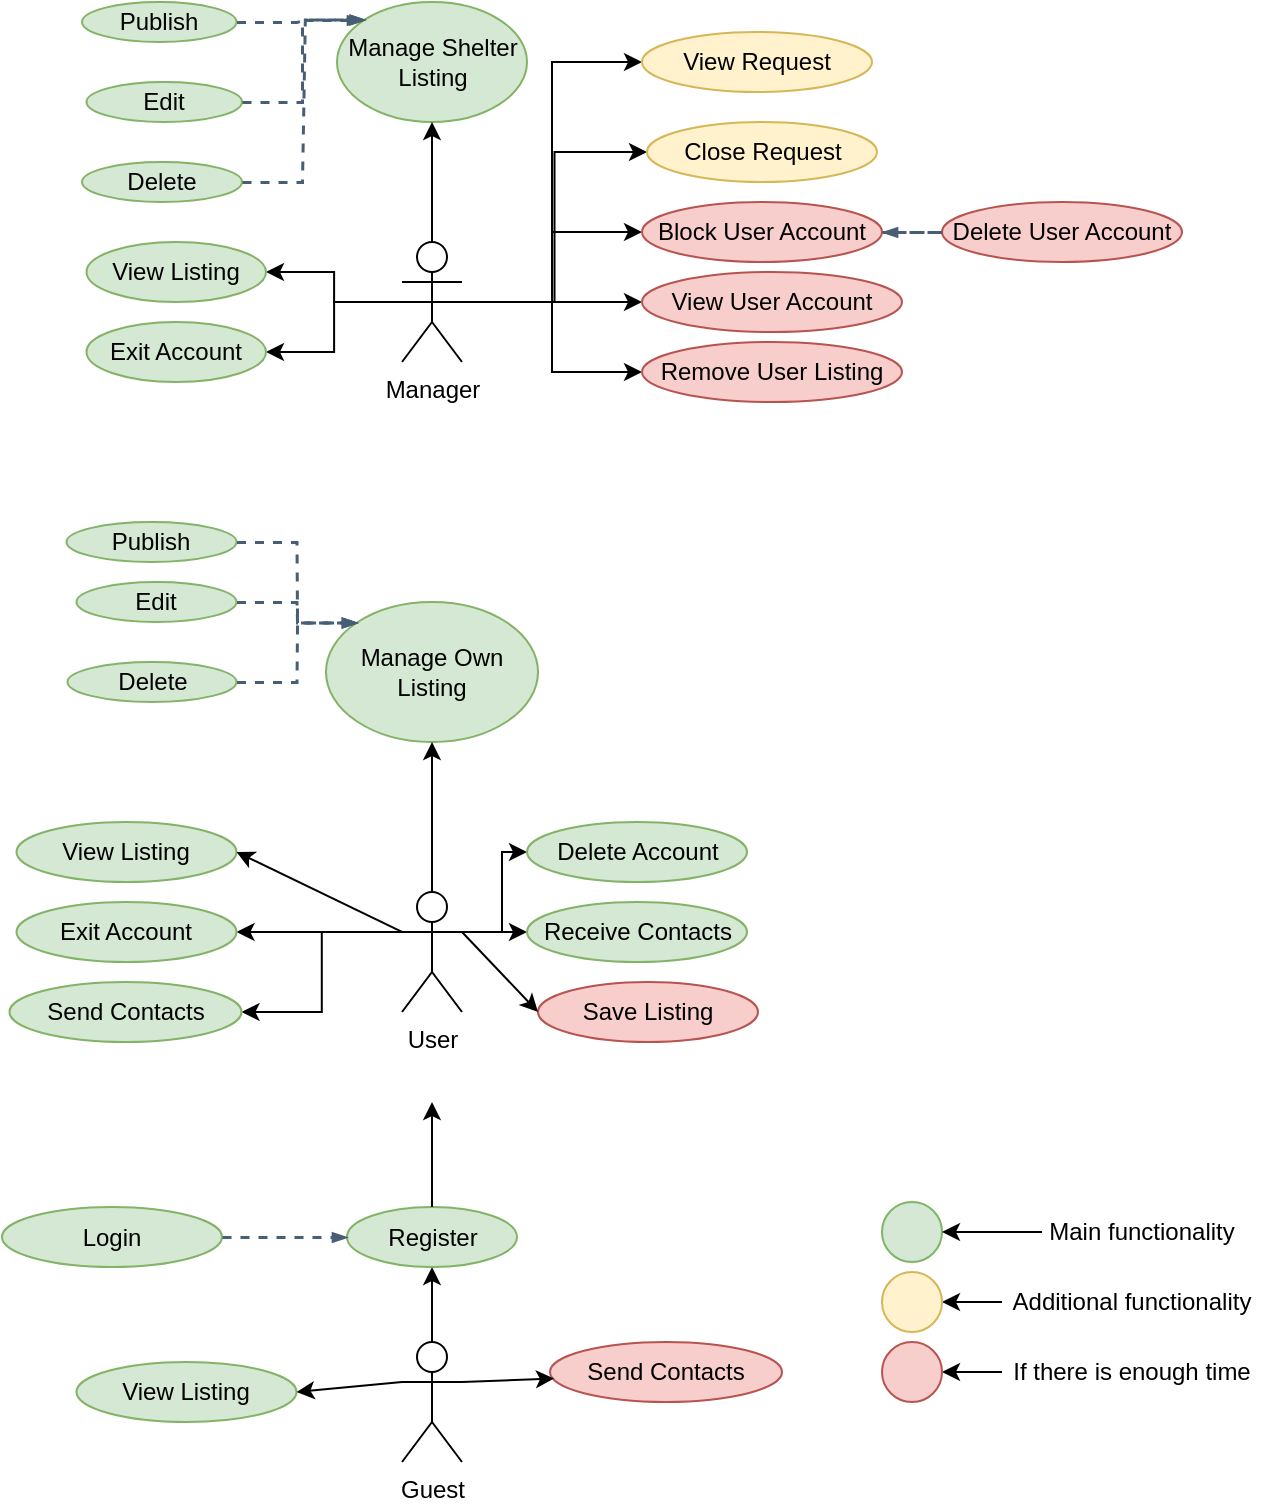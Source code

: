 <mxfile version="26.0.16">
  <diagram name="Сторінка-1" id="e0aHCHC7kIKrVcIkD5wt">
    <mxGraphModel dx="1877" dy="530" grid="1" gridSize="10" guides="1" tooltips="1" connect="1" arrows="1" fold="1" page="1" pageScale="1" pageWidth="827" pageHeight="1169" math="0" shadow="0">
      <root>
        <mxCell id="0" />
        <mxCell id="1" parent="0" />
        <mxCell id="J5GDnt6yjxGUtKddlbs5-5" value="Guest" style="shape=umlActor;verticalLabelPosition=bottom;verticalAlign=top;html=1;outlineConnect=0;" parent="1" vertex="1">
          <mxGeometry x="110" y="860" width="30" height="60" as="geometry" />
        </mxCell>
        <mxCell id="AFWIwDUNXXDoYLAIWD7Z-5" style="edgeStyle=orthogonalEdgeStyle;rounded=0;orthogonalLoop=1;jettySize=auto;html=1;entryX=0;entryY=0.5;entryDx=0;entryDy=0;exitX=0.5;exitY=0.5;exitDx=0;exitDy=0;exitPerimeter=0;" edge="1" parent="1" source="J5GDnt6yjxGUtKddlbs5-8" target="zwFJQ0Gg1JE_ODY-DxE--3">
          <mxGeometry relative="1" as="geometry">
            <mxPoint x="170" y="331" as="sourcePoint" />
          </mxGeometry>
        </mxCell>
        <mxCell id="AFWIwDUNXXDoYLAIWD7Z-6" style="edgeStyle=orthogonalEdgeStyle;rounded=0;orthogonalLoop=1;jettySize=auto;html=1;exitX=0.5;exitY=0.5;exitDx=0;exitDy=0;exitPerimeter=0;entryX=0;entryY=0.5;entryDx=0;entryDy=0;" edge="1" parent="1" source="J5GDnt6yjxGUtKddlbs5-8" target="J5GDnt6yjxGUtKddlbs5-60">
          <mxGeometry relative="1" as="geometry" />
        </mxCell>
        <mxCell id="AFWIwDUNXXDoYLAIWD7Z-7" style="edgeStyle=orthogonalEdgeStyle;rounded=0;orthogonalLoop=1;jettySize=auto;html=1;exitX=0.5;exitY=0.5;exitDx=0;exitDy=0;exitPerimeter=0;entryX=0;entryY=0.5;entryDx=0;entryDy=0;" edge="1" parent="1" source="J5GDnt6yjxGUtKddlbs5-8" target="J5GDnt6yjxGUtKddlbs5-21">
          <mxGeometry relative="1" as="geometry" />
        </mxCell>
        <mxCell id="AFWIwDUNXXDoYLAIWD7Z-8" style="edgeStyle=orthogonalEdgeStyle;rounded=0;orthogonalLoop=1;jettySize=auto;html=1;exitX=0.5;exitY=0.5;exitDx=0;exitDy=0;exitPerimeter=0;entryX=0;entryY=0.5;entryDx=0;entryDy=0;" edge="1" parent="1" source="J5GDnt6yjxGUtKddlbs5-8" target="J5GDnt6yjxGUtKddlbs5-20">
          <mxGeometry relative="1" as="geometry" />
        </mxCell>
        <mxCell id="AFWIwDUNXXDoYLAIWD7Z-9" style="edgeStyle=orthogonalEdgeStyle;rounded=0;orthogonalLoop=1;jettySize=auto;html=1;exitX=0.5;exitY=0.5;exitDx=0;exitDy=0;exitPerimeter=0;entryX=0;entryY=0.5;entryDx=0;entryDy=0;" edge="1" parent="1" source="J5GDnt6yjxGUtKddlbs5-8" target="8sI2hjCf3STtVb6qoaaf-5">
          <mxGeometry relative="1" as="geometry" />
        </mxCell>
        <mxCell id="AFWIwDUNXXDoYLAIWD7Z-10" style="edgeStyle=orthogonalEdgeStyle;rounded=0;orthogonalLoop=1;jettySize=auto;html=1;exitX=0.5;exitY=0.5;exitDx=0;exitDy=0;exitPerimeter=0;entryX=1;entryY=0.5;entryDx=0;entryDy=0;" edge="1" parent="1" source="J5GDnt6yjxGUtKddlbs5-8" target="AFWIwDUNXXDoYLAIWD7Z-1">
          <mxGeometry relative="1" as="geometry" />
        </mxCell>
        <mxCell id="AFWIwDUNXXDoYLAIWD7Z-11" style="edgeStyle=orthogonalEdgeStyle;rounded=0;orthogonalLoop=1;jettySize=auto;html=1;exitX=0.5;exitY=0.5;exitDx=0;exitDy=0;exitPerimeter=0;entryX=1;entryY=0.5;entryDx=0;entryDy=0;" edge="1" parent="1" source="J5GDnt6yjxGUtKddlbs5-8" target="J5GDnt6yjxGUtKddlbs5-66">
          <mxGeometry relative="1" as="geometry" />
        </mxCell>
        <mxCell id="J5GDnt6yjxGUtKddlbs5-8" value="Manager" style="shape=umlActor;verticalLabelPosition=bottom;verticalAlign=top;html=1;outlineConnect=0;" parent="1" vertex="1">
          <mxGeometry x="110" y="310" width="30" height="60" as="geometry" />
        </mxCell>
        <mxCell id="J5GDnt6yjxGUtKddlbs5-11" value="Send Contacts" style="ellipse;whiteSpace=wrap;html=1;fillColor=#f8cecc;strokeColor=#b85450;" parent="1" vertex="1">
          <mxGeometry x="184" y="860" width="116" height="30" as="geometry" />
        </mxCell>
        <mxCell id="J5GDnt6yjxGUtKddlbs5-14" value="View Listing" style="ellipse;whiteSpace=wrap;html=1;fillColor=#d5e8d4;strokeColor=#82b366;" parent="1" vertex="1">
          <mxGeometry x="-52.75" y="870" width="110" height="30" as="geometry" />
        </mxCell>
        <mxCell id="J5GDnt6yjxGUtKddlbs5-15" value="&lt;div&gt;Manage Own Listing&lt;/div&gt;" style="ellipse;whiteSpace=wrap;html=1;fillColor=#d5e8d4;strokeColor=#82b366;" parent="1" vertex="1">
          <mxGeometry x="72" y="490" width="106" height="70" as="geometry" />
        </mxCell>
        <mxCell id="J5GDnt6yjxGUtKddlbs5-16" value="&lt;p&gt;Save Listing&lt;/p&gt;" style="ellipse;whiteSpace=wrap;html=1;fillColor=#f8cecc;strokeColor=#b85450;" parent="1" vertex="1">
          <mxGeometry x="178" y="680" width="110" height="30" as="geometry" />
        </mxCell>
        <mxCell id="J5GDnt6yjxGUtKddlbs5-17" value="View Listing" style="ellipse;whiteSpace=wrap;html=1;fillColor=#d5e8d4;strokeColor=#82b366;" parent="1" vertex="1">
          <mxGeometry x="-82.75" y="600" width="110" height="30" as="geometry" />
        </mxCell>
        <mxCell id="J5GDnt6yjxGUtKddlbs5-20" value="Close Request" style="ellipse;whiteSpace=wrap;html=1;fillColor=#fff2cc;strokeColor=#d6b656;" parent="1" vertex="1">
          <mxGeometry x="232.5" y="250" width="115" height="30" as="geometry" />
        </mxCell>
        <mxCell id="J5GDnt6yjxGUtKddlbs5-21" value="Remove User Listing" style="ellipse;whiteSpace=wrap;html=1;fillColor=#f8cecc;strokeColor=#b85450;" parent="1" vertex="1">
          <mxGeometry x="230" y="360" width="130" height="30" as="geometry" />
        </mxCell>
        <mxCell id="J5GDnt6yjxGUtKddlbs5-38" value="" style="endArrow=classic;html=1;rounded=0;entryX=0.017;entryY=0.609;entryDx=0;entryDy=0;entryPerimeter=0;exitX=1;exitY=0.333;exitDx=0;exitDy=0;exitPerimeter=0;" parent="1" source="J5GDnt6yjxGUtKddlbs5-5" target="J5GDnt6yjxGUtKddlbs5-11" edge="1">
          <mxGeometry width="50" height="50" relative="1" as="geometry">
            <mxPoint x="160" y="680" as="sourcePoint" />
            <mxPoint x="320" y="630" as="targetPoint" />
          </mxGeometry>
        </mxCell>
        <mxCell id="J5GDnt6yjxGUtKddlbs5-39" value="" style="endArrow=classic;html=1;rounded=0;exitX=0;exitY=0.333;exitDx=0;exitDy=0;exitPerimeter=0;entryX=1;entryY=0.5;entryDx=0;entryDy=0;" parent="1" source="J5GDnt6yjxGUtKddlbs5-5" target="J5GDnt6yjxGUtKddlbs5-14" edge="1">
          <mxGeometry width="50" height="50" relative="1" as="geometry">
            <mxPoint x="150" y="690" as="sourcePoint" />
            <mxPoint x="90" y="880" as="targetPoint" />
          </mxGeometry>
        </mxCell>
        <mxCell id="J5GDnt6yjxGUtKddlbs5-40" value="" style="endArrow=classic;html=1;rounded=0;entryX=0.5;entryY=1;entryDx=0;entryDy=0;exitX=0.5;exitY=0;exitDx=0;exitDy=0;exitPerimeter=0;" parent="1" source="J5GDnt6yjxGUtKddlbs5-6" target="J5GDnt6yjxGUtKddlbs5-15" edge="1">
          <mxGeometry width="50" height="50" relative="1" as="geometry">
            <mxPoint x="160" y="450" as="sourcePoint" />
            <mxPoint x="260" y="330" as="targetPoint" />
          </mxGeometry>
        </mxCell>
        <mxCell id="J5GDnt6yjxGUtKddlbs5-41" value="" style="endArrow=classic;html=1;rounded=0;entryX=0;entryY=0.5;entryDx=0;entryDy=0;exitX=1;exitY=0.333;exitDx=0;exitDy=0;exitPerimeter=0;" parent="1" source="J5GDnt6yjxGUtKddlbs5-6" target="J5GDnt6yjxGUtKddlbs5-16" edge="1">
          <mxGeometry width="50" height="50" relative="1" as="geometry">
            <mxPoint x="320" y="630" as="sourcePoint" />
            <mxPoint x="260" y="430" as="targetPoint" />
          </mxGeometry>
        </mxCell>
        <mxCell id="J5GDnt6yjxGUtKddlbs5-42" value="" style="endArrow=classic;html=1;rounded=0;entryX=1;entryY=0.5;entryDx=0;entryDy=0;exitX=0;exitY=0.333;exitDx=0;exitDy=0;exitPerimeter=0;" parent="1" source="J5GDnt6yjxGUtKddlbs5-6" target="J5GDnt6yjxGUtKddlbs5-17" edge="1">
          <mxGeometry width="50" height="50" relative="1" as="geometry">
            <mxPoint x="160" y="440" as="sourcePoint" />
            <mxPoint x="200" y="340" as="targetPoint" />
          </mxGeometry>
        </mxCell>
        <mxCell id="J5GDnt6yjxGUtKddlbs5-49" value="" style="ellipse;whiteSpace=wrap;html=1;fillColor=#d5e8d4;strokeColor=#82b366;" parent="1" vertex="1">
          <mxGeometry x="350" y="790" width="30" height="30" as="geometry" />
        </mxCell>
        <mxCell id="kSonNq_8K3EYrYGjyd0F-4" style="edgeStyle=orthogonalEdgeStyle;rounded=0;orthogonalLoop=1;jettySize=auto;html=1;entryX=1;entryY=0.5;entryDx=0;entryDy=0;" parent="1" source="J5GDnt6yjxGUtKddlbs5-50" target="kSonNq_8K3EYrYGjyd0F-2" edge="1">
          <mxGeometry relative="1" as="geometry" />
        </mxCell>
        <mxCell id="J5GDnt6yjxGUtKddlbs5-50" value="&lt;p&gt;Additional functionality&lt;/p&gt;" style="text;html=1;align=center;verticalAlign=middle;whiteSpace=wrap;rounded=0;" parent="1" vertex="1">
          <mxGeometry x="410" y="825" width="130" height="30" as="geometry" />
        </mxCell>
        <mxCell id="kSonNq_8K3EYrYGjyd0F-5" style="edgeStyle=orthogonalEdgeStyle;rounded=0;orthogonalLoop=1;jettySize=auto;html=1;entryX=1;entryY=0.5;entryDx=0;entryDy=0;" parent="1" source="J5GDnt6yjxGUtKddlbs5-52" target="kSonNq_8K3EYrYGjyd0F-3" edge="1">
          <mxGeometry relative="1" as="geometry" />
        </mxCell>
        <mxCell id="J5GDnt6yjxGUtKddlbs5-52" value="&lt;p&gt;If there is enough time&lt;/p&gt;" style="text;html=1;align=center;verticalAlign=middle;whiteSpace=wrap;rounded=0;" parent="1" vertex="1">
          <mxGeometry x="410" y="860" width="130" height="30" as="geometry" />
        </mxCell>
        <mxCell id="J5GDnt6yjxGUtKddlbs5-60" value="Block User Account" style="ellipse;whiteSpace=wrap;html=1;fillColor=#f8cecc;strokeColor=#b85450;" parent="1" vertex="1">
          <mxGeometry x="230" y="290" width="120" height="30" as="geometry" />
        </mxCell>
        <mxCell id="J5GDnt6yjxGUtKddlbs5-65" value="Publish" style="ellipse;whiteSpace=wrap;html=1;fillColor=#d5e8d4;strokeColor=#82b366;" parent="1" vertex="1">
          <mxGeometry x="-50" y="190" width="77.25" height="20" as="geometry" />
        </mxCell>
        <mxCell id="J5GDnt6yjxGUtKddlbs5-66" value="View Listing" style="ellipse;whiteSpace=wrap;html=1;fillColor=#d5e8d4;strokeColor=#82b366;" parent="1" vertex="1">
          <mxGeometry x="-47.75" y="310" width="89.75" height="30" as="geometry" />
        </mxCell>
        <mxCell id="J5GDnt6yjxGUtKddlbs5-68" value="Edit" style="ellipse;whiteSpace=wrap;html=1;fillColor=#d5e8d4;strokeColor=#82b366;" parent="1" vertex="1">
          <mxGeometry x="-47.75" y="230" width="77.75" height="20" as="geometry" />
        </mxCell>
        <mxCell id="J5GDnt6yjxGUtKddlbs5-69" value="Delete" style="ellipse;whiteSpace=wrap;html=1;fillColor=#d5e8d4;strokeColor=#82b366;" parent="1" vertex="1">
          <mxGeometry x="-50" y="270" width="80" height="20" as="geometry" />
        </mxCell>
        <mxCell id="J5GDnt6yjxGUtKddlbs5-71" value="&lt;div&gt;Manage Shelter Listing&lt;/div&gt;" style="ellipse;whiteSpace=wrap;html=1;fillColor=#d5e8d4;strokeColor=#82b366;" parent="1" vertex="1">
          <mxGeometry x="77.5" y="190" width="95" height="60" as="geometry" />
        </mxCell>
        <mxCell id="J5GDnt6yjxGUtKddlbs5-72" value="" style="endArrow=classic;html=1;rounded=0;exitX=0.5;exitY=0;exitDx=0;exitDy=0;exitPerimeter=0;entryX=0.5;entryY=1;entryDx=0;entryDy=0;" parent="1" source="J5GDnt6yjxGUtKddlbs5-8" target="J5GDnt6yjxGUtKddlbs5-71" edge="1">
          <mxGeometry width="50" height="50" relative="1" as="geometry">
            <mxPoint x="170" y="50" as="sourcePoint" />
            <mxPoint x="137" y="240" as="targetPoint" />
          </mxGeometry>
        </mxCell>
        <mxCell id="J5GDnt6yjxGUtKddlbs5-78" value="Publish" style="ellipse;whiteSpace=wrap;html=1;fillColor=#d5e8d4;strokeColor=#82b366;" parent="1" vertex="1">
          <mxGeometry x="-57.75" y="450" width="85" height="20" as="geometry" />
        </mxCell>
        <mxCell id="J5GDnt6yjxGUtKddlbs5-80" value="Edit" style="ellipse;whiteSpace=wrap;html=1;fillColor=#d5e8d4;strokeColor=#82b366;" parent="1" vertex="1">
          <mxGeometry x="-52.75" y="480" width="80" height="20" as="geometry" />
        </mxCell>
        <mxCell id="J5GDnt6yjxGUtKddlbs5-81" value="Delete" style="ellipse;whiteSpace=wrap;html=1;fillColor=#d5e8d4;strokeColor=#82b366;" parent="1" vertex="1">
          <mxGeometry x="-57.25" y="520" width="84.5" height="20" as="geometry" />
        </mxCell>
        <mxCell id="J5GDnt6yjxGUtKddlbs5-91" value="" style="endArrow=classic;html=1;rounded=0;entryX=0.5;entryY=1;entryDx=0;entryDy=0;exitX=0.5;exitY=0;exitDx=0;exitDy=0;exitPerimeter=0;" parent="1" source="J5GDnt6yjxGUtKddlbs5-5" target="J5GDnt6yjxGUtKddlbs5-13" edge="1">
          <mxGeometry width="50" height="50" relative="1" as="geometry">
            <mxPoint x="135" y="710" as="sourcePoint" />
            <mxPoint x="134.5" y="570" as="targetPoint" />
          </mxGeometry>
        </mxCell>
        <mxCell id="J5GDnt6yjxGUtKddlbs5-13" value="Register" style="ellipse;whiteSpace=wrap;html=1;fillColor=#d5e8d4;strokeColor=#82b366;" parent="1" vertex="1">
          <mxGeometry x="82.5" y="792.5" width="85" height="30" as="geometry" />
        </mxCell>
        <mxCell id="J5GDnt6yjxGUtKddlbs5-106" value="" style="endArrow=blockThin;html=1;strokeColor=#475e75;bendable=1;rounded=0;endFill=1;endSize=4;edgeStyle=entityRelationEdgeStyle;startArrow=none;startFill=0;startSize=4;jumpStyle=none;jumpSize=0;targetPerimeterSpacing=15;dashed=1;strokeWidth=1.5;exitX=1;exitY=0.5;exitDx=0;exitDy=0;entryX=0;entryY=0;entryDx=0;entryDy=0;" parent="1" source="J5GDnt6yjxGUtKddlbs5-65" target="J5GDnt6yjxGUtKddlbs5-71" edge="1">
          <mxGeometry width="50" height="50" relative="1" as="geometry">
            <mxPoint x="473.5" y="-70" as="sourcePoint" />
            <mxPoint x="414.0" y="15" as="targetPoint" />
          </mxGeometry>
        </mxCell>
        <mxCell id="J5GDnt6yjxGUtKddlbs5-107" value="" style="endArrow=blockThin;html=1;strokeColor=#475e75;bendable=1;rounded=0;endFill=1;endSize=4;edgeStyle=entityRelationEdgeStyle;startArrow=none;startFill=0;startSize=4;jumpStyle=none;jumpSize=0;targetPerimeterSpacing=15;dashed=1;strokeWidth=1.5;exitX=1;exitY=0.5;exitDx=0;exitDy=0;" parent="1" source="J5GDnt6yjxGUtKddlbs5-68" edge="1">
          <mxGeometry width="50" height="50" relative="1" as="geometry">
            <mxPoint x="516" y="67.5" as="sourcePoint" />
            <mxPoint x="90" y="199" as="targetPoint" />
          </mxGeometry>
        </mxCell>
        <mxCell id="J5GDnt6yjxGUtKddlbs5-109" value="" style="endArrow=blockThin;html=1;strokeColor=#475e75;bendable=1;rounded=0;endFill=1;endSize=4;edgeStyle=entityRelationEdgeStyle;startArrow=none;startFill=0;startSize=4;jumpStyle=none;jumpSize=0;targetPerimeterSpacing=15;dashed=1;strokeWidth=1.5;exitX=1;exitY=0.5;exitDx=0;exitDy=0;entryX=0;entryY=0;entryDx=0;entryDy=0;" parent="1" source="J5GDnt6yjxGUtKddlbs5-69" target="J5GDnt6yjxGUtKddlbs5-71" edge="1">
          <mxGeometry width="50" height="50" relative="1" as="geometry">
            <mxPoint x="696" y="-20" as="sourcePoint" />
            <mxPoint x="816" y="-20" as="targetPoint" />
          </mxGeometry>
        </mxCell>
        <mxCell id="kSonNq_8K3EYrYGjyd0F-6" style="edgeStyle=orthogonalEdgeStyle;rounded=0;orthogonalLoop=1;jettySize=auto;html=1;entryX=1;entryY=0.5;entryDx=0;entryDy=0;" parent="1" source="dXTff_zAqi7VN8Ybhm66-1" target="J5GDnt6yjxGUtKddlbs5-49" edge="1">
          <mxGeometry relative="1" as="geometry" />
        </mxCell>
        <mxCell id="dXTff_zAqi7VN8Ybhm66-1" value="&lt;p&gt;Main functionality&lt;/p&gt;" style="text;html=1;align=center;verticalAlign=middle;whiteSpace=wrap;rounded=0;" parent="1" vertex="1">
          <mxGeometry x="430" y="792.5" width="100" height="25" as="geometry" />
        </mxCell>
        <mxCell id="nGhAJhlPNn2TMspBPgrk-1" value="" style="endArrow=classic;html=1;rounded=0;exitX=0.5;exitY=0;exitDx=0;exitDy=0;" parent="1" source="J5GDnt6yjxGUtKddlbs5-13" edge="1">
          <mxGeometry width="50" height="50" relative="1" as="geometry">
            <mxPoint x="125" y="860" as="sourcePoint" />
            <mxPoint x="125" y="740" as="targetPoint" />
            <Array as="points" />
          </mxGeometry>
        </mxCell>
        <mxCell id="nGhAJhlPNn2TMspBPgrk-7" style="edgeStyle=orthogonalEdgeStyle;rounded=0;orthogonalLoop=1;jettySize=auto;html=1;exitX=0;exitY=0.333;exitDx=0;exitDy=0;exitPerimeter=0;entryX=1;entryY=0.5;entryDx=0;entryDy=0;" parent="1" source="J5GDnt6yjxGUtKddlbs5-6" target="nGhAJhlPNn2TMspBPgrk-6" edge="1">
          <mxGeometry relative="1" as="geometry">
            <Array as="points">
              <mxPoint x="30" y="655" />
            </Array>
          </mxGeometry>
        </mxCell>
        <mxCell id="8sI2hjCf3STtVb6qoaaf-2" style="edgeStyle=orthogonalEdgeStyle;rounded=0;orthogonalLoop=1;jettySize=auto;html=1;exitX=0;exitY=0.333;exitDx=0;exitDy=0;exitPerimeter=0;entryX=1;entryY=0.5;entryDx=0;entryDy=0;" parent="1" source="J5GDnt6yjxGUtKddlbs5-6" target="8sI2hjCf3STtVb6qoaaf-1" edge="1">
          <mxGeometry relative="1" as="geometry" />
        </mxCell>
        <mxCell id="8sI2hjCf3STtVb6qoaaf-4" style="edgeStyle=orthogonalEdgeStyle;rounded=0;orthogonalLoop=1;jettySize=auto;html=1;exitX=1;exitY=0.333;exitDx=0;exitDy=0;exitPerimeter=0;entryX=0;entryY=0.5;entryDx=0;entryDy=0;" parent="1" source="J5GDnt6yjxGUtKddlbs5-6" target="8sI2hjCf3STtVb6qoaaf-3" edge="1">
          <mxGeometry relative="1" as="geometry" />
        </mxCell>
        <mxCell id="zwFJQ0Gg1JE_ODY-DxE--2" style="edgeStyle=orthogonalEdgeStyle;rounded=0;orthogonalLoop=1;jettySize=auto;html=1;exitX=1;exitY=0.333;exitDx=0;exitDy=0;exitPerimeter=0;entryX=0;entryY=0.5;entryDx=0;entryDy=0;" parent="1" source="J5GDnt6yjxGUtKddlbs5-6" target="zwFJQ0Gg1JE_ODY-DxE--1" edge="1">
          <mxGeometry relative="1" as="geometry" />
        </mxCell>
        <mxCell id="J5GDnt6yjxGUtKddlbs5-6" value="User" style="shape=umlActor;verticalLabelPosition=bottom;verticalAlign=top;html=1;outlineConnect=0;" parent="1" vertex="1">
          <mxGeometry x="110" y="635" width="30" height="60" as="geometry" />
        </mxCell>
        <mxCell id="nGhAJhlPNn2TMspBPgrk-2" value="" style="endArrow=blockThin;html=1;strokeColor=#475e75;bendable=1;rounded=0;endFill=1;endSize=4;edgeStyle=entityRelationEdgeStyle;startArrow=none;startFill=0;startSize=4;jumpStyle=none;jumpSize=0;targetPerimeterSpacing=15;dashed=1;strokeWidth=1.5;exitX=1;exitY=0.5;exitDx=0;exitDy=0;entryX=0;entryY=0;entryDx=0;entryDy=0;" parent="1" source="J5GDnt6yjxGUtKddlbs5-80" target="J5GDnt6yjxGUtKddlbs5-15" edge="1">
          <mxGeometry width="50" height="50" relative="1" as="geometry">
            <mxPoint x="180" y="570" as="sourcePoint" />
            <mxPoint x="300" y="570" as="targetPoint" />
          </mxGeometry>
        </mxCell>
        <mxCell id="nGhAJhlPNn2TMspBPgrk-3" value="" style="endArrow=blockThin;html=1;strokeColor=#475e75;bendable=1;rounded=0;endFill=1;endSize=4;edgeStyle=entityRelationEdgeStyle;startArrow=none;startFill=0;startSize=4;jumpStyle=none;jumpSize=0;targetPerimeterSpacing=15;dashed=1;strokeWidth=1.5;exitX=1;exitY=0.5;exitDx=0;exitDy=0;entryX=0;entryY=0;entryDx=0;entryDy=0;" parent="1" source="J5GDnt6yjxGUtKddlbs5-81" target="J5GDnt6yjxGUtKddlbs5-15" edge="1">
          <mxGeometry width="50" height="50" relative="1" as="geometry">
            <mxPoint x="180" y="570" as="sourcePoint" />
            <mxPoint x="300" y="570" as="targetPoint" />
          </mxGeometry>
        </mxCell>
        <mxCell id="nGhAJhlPNn2TMspBPgrk-5" value="" style="endArrow=blockThin;html=1;strokeColor=#475e75;bendable=1;rounded=0;endFill=1;endSize=4;edgeStyle=entityRelationEdgeStyle;startArrow=none;startFill=0;startSize=4;jumpStyle=none;jumpSize=0;targetPerimeterSpacing=15;dashed=1;strokeWidth=1.5;exitX=1;exitY=0.5;exitDx=0;exitDy=0;entryX=0;entryY=0;entryDx=0;entryDy=0;" parent="1" source="J5GDnt6yjxGUtKddlbs5-78" target="J5GDnt6yjxGUtKddlbs5-15" edge="1">
          <mxGeometry width="50" height="50" relative="1" as="geometry">
            <mxPoint x="180" y="570" as="sourcePoint" />
            <mxPoint x="300" y="570" as="targetPoint" />
          </mxGeometry>
        </mxCell>
        <mxCell id="nGhAJhlPNn2TMspBPgrk-6" value="Exit Account" style="ellipse;whiteSpace=wrap;html=1;fillColor=#d5e8d4;strokeColor=#82b366;" parent="1" vertex="1">
          <mxGeometry x="-82.75" y="640" width="110" height="30" as="geometry" />
        </mxCell>
        <mxCell id="nGhAJhlPNn2TMspBPgrk-11" value="Login" style="ellipse;whiteSpace=wrap;html=1;fillColor=#d5e8d4;strokeColor=#82b366;" parent="1" vertex="1">
          <mxGeometry x="-90" y="792.5" width="110" height="30" as="geometry" />
        </mxCell>
        <mxCell id="kSonNq_8K3EYrYGjyd0F-2" value="" style="ellipse;whiteSpace=wrap;html=1;fillColor=#fff2cc;strokeColor=#d6b656;" parent="1" vertex="1">
          <mxGeometry x="350" y="825" width="30" height="30" as="geometry" />
        </mxCell>
        <mxCell id="kSonNq_8K3EYrYGjyd0F-3" value="" style="ellipse;whiteSpace=wrap;html=1;fillColor=#f8cecc;strokeColor=#b85450;" parent="1" vertex="1">
          <mxGeometry x="350" y="860" width="30" height="30" as="geometry" />
        </mxCell>
        <mxCell id="8sI2hjCf3STtVb6qoaaf-1" value="Send Contacts" style="ellipse;whiteSpace=wrap;html=1;fillColor=#d5e8d4;strokeColor=#82b366;" parent="1" vertex="1">
          <mxGeometry x="-86.25" y="680" width="116" height="30" as="geometry" />
        </mxCell>
        <mxCell id="8sI2hjCf3STtVb6qoaaf-3" value="Receive Contacts" style="ellipse;whiteSpace=wrap;html=1;fillColor=#d5e8d4;strokeColor=#82b366;" parent="1" vertex="1">
          <mxGeometry x="172.5" y="640" width="110" height="30" as="geometry" />
        </mxCell>
        <mxCell id="8sI2hjCf3STtVb6qoaaf-5" value="&lt;div&gt;View Request&lt;/div&gt;" style="ellipse;whiteSpace=wrap;html=1;fillColor=#fff2cc;strokeColor=#d6b656;" parent="1" vertex="1">
          <mxGeometry x="230" y="205" width="115" height="30" as="geometry" />
        </mxCell>
        <mxCell id="8sI2hjCf3STtVb6qoaaf-7" value="" style="endArrow=blockThin;html=1;strokeColor=#475e75;bendable=1;rounded=0;endFill=1;endSize=4;edgeStyle=entityRelationEdgeStyle;startArrow=none;startFill=0;startSize=4;jumpStyle=none;jumpSize=0;targetPerimeterSpacing=15;dashed=1;strokeWidth=1.5;exitX=1;exitY=0.5;exitDx=0;exitDy=0;entryX=0;entryY=0.5;entryDx=0;entryDy=0;" parent="1" source="nGhAJhlPNn2TMspBPgrk-11" target="J5GDnt6yjxGUtKddlbs5-13" edge="1">
          <mxGeometry width="50" height="50" relative="1" as="geometry">
            <mxPoint x="140" y="810" as="sourcePoint" />
            <mxPoint x="260" y="810" as="targetPoint" />
          </mxGeometry>
        </mxCell>
        <mxCell id="zwFJQ0Gg1JE_ODY-DxE--1" value="Delete Account" style="ellipse;whiteSpace=wrap;html=1;fillColor=#d5e8d4;strokeColor=#82b366;" parent="1" vertex="1">
          <mxGeometry x="172.5" y="600" width="110" height="30" as="geometry" />
        </mxCell>
        <mxCell id="zwFJQ0Gg1JE_ODY-DxE--3" value="View User Account" style="ellipse;whiteSpace=wrap;html=1;fillColor=#f8cecc;strokeColor=#b85450;" parent="1" vertex="1">
          <mxGeometry x="230" y="325" width="130" height="30" as="geometry" />
        </mxCell>
        <mxCell id="AFWIwDUNXXDoYLAIWD7Z-1" value="Exit Account" style="ellipse;whiteSpace=wrap;html=1;fillColor=#d5e8d4;strokeColor=#82b366;" vertex="1" parent="1">
          <mxGeometry x="-47.75" y="350" width="89.75" height="30" as="geometry" />
        </mxCell>
        <mxCell id="AFWIwDUNXXDoYLAIWD7Z-12" value="Delete User Account" style="ellipse;whiteSpace=wrap;html=1;fillColor=#f8cecc;strokeColor=#b85450;" vertex="1" parent="1">
          <mxGeometry x="380" y="290" width="120" height="30" as="geometry" />
        </mxCell>
        <mxCell id="AFWIwDUNXXDoYLAIWD7Z-13" value="" style="endArrow=blockThin;html=1;strokeColor=#475e75;bendable=1;rounded=0;endFill=1;endSize=4;edgeStyle=entityRelationEdgeStyle;startArrow=none;startFill=0;startSize=4;jumpStyle=none;jumpSize=0;targetPerimeterSpacing=15;dashed=1;strokeWidth=1.5;entryX=1;entryY=0.5;entryDx=0;entryDy=0;exitX=0;exitY=0.5;exitDx=0;exitDy=0;" edge="1" parent="1" source="AFWIwDUNXXDoYLAIWD7Z-12" target="J5GDnt6yjxGUtKddlbs5-60">
          <mxGeometry width="50" height="50" relative="1" as="geometry">
            <mxPoint x="140" y="430" as="sourcePoint" />
            <mxPoint x="260" y="430" as="targetPoint" />
          </mxGeometry>
        </mxCell>
      </root>
    </mxGraphModel>
  </diagram>
</mxfile>
